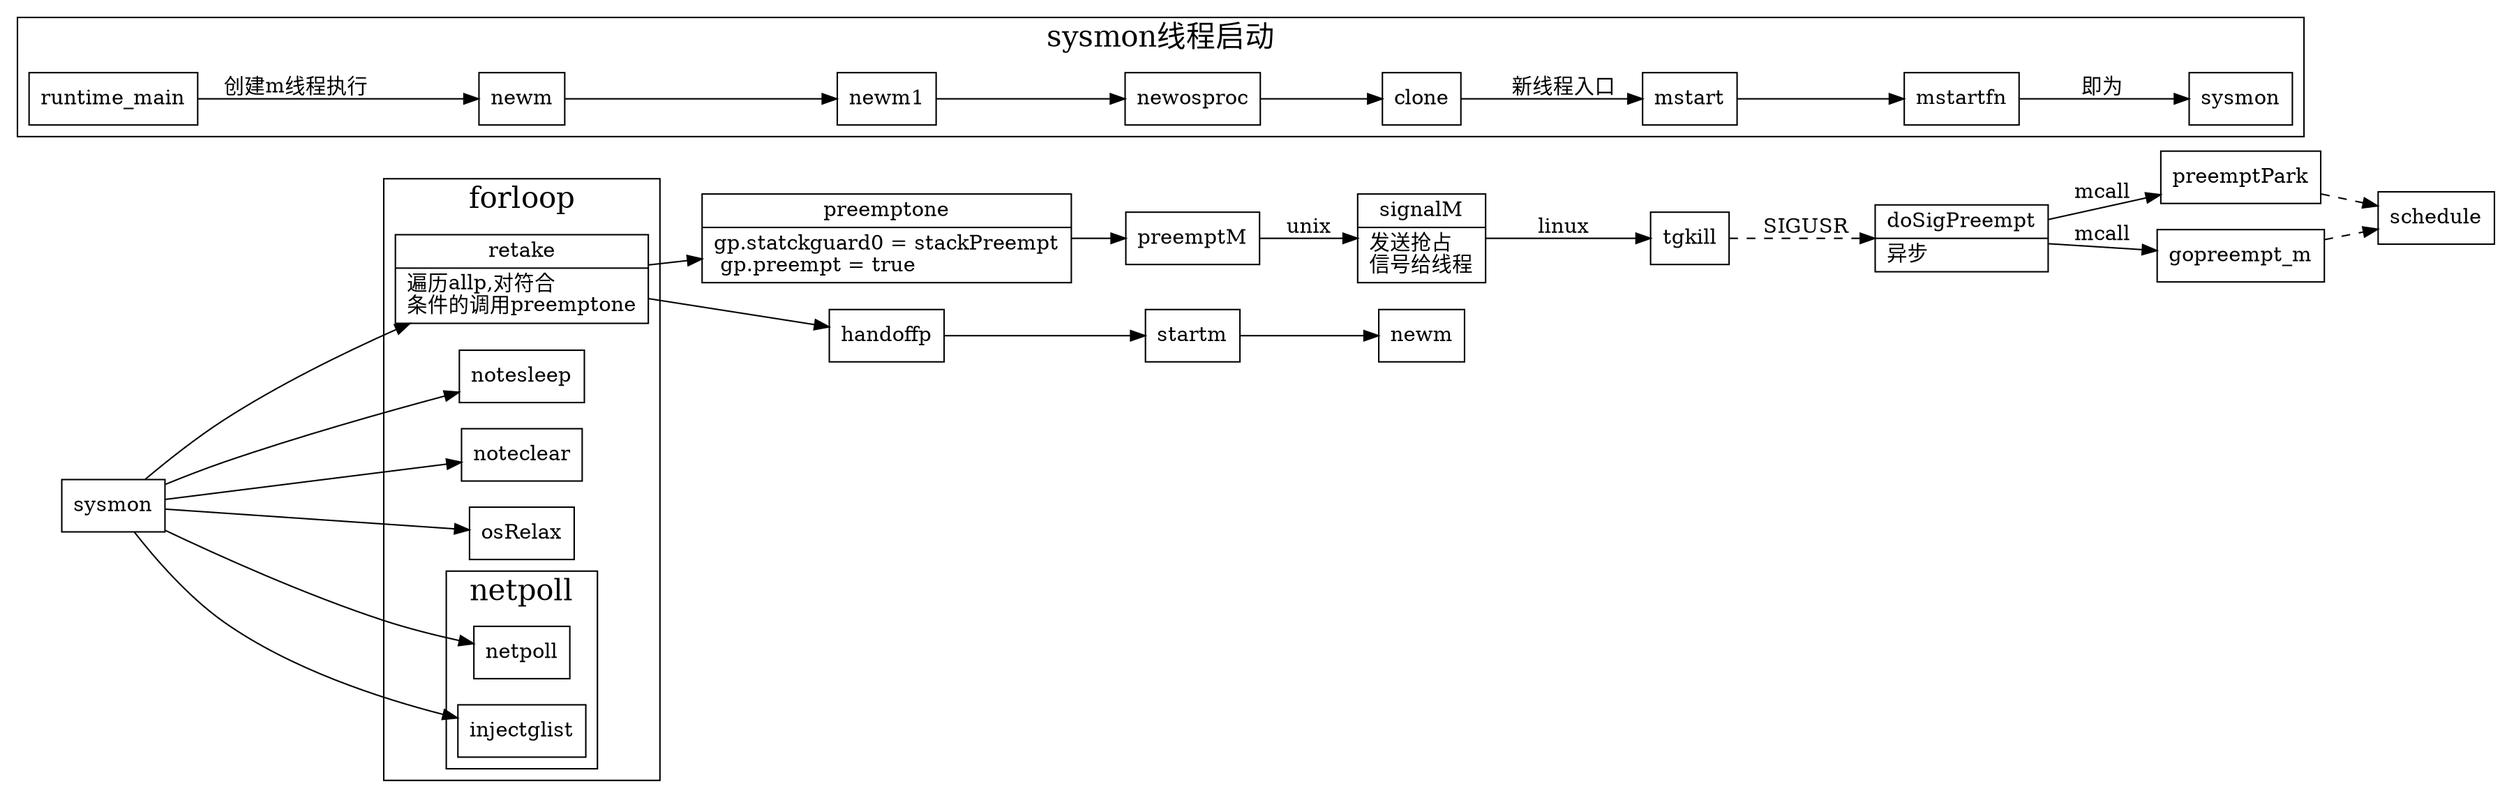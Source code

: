 digraph sysmon {
  node[shape=box];
  newrank=true;
  rankdir=LR;
  retake[shape="record";
    label="{{
      retake|
        遍历allp,对符合\l条件的调用preemptone\l
    }}";
  ];
  preemptone[shape="record";
    label="{{
      preemptone|
        gp.statckguard0 = stackPreempt\l
        gp.preempt = true\l
    }}";
  ];
  subgraph cluster_sysmon {
    graph[label="sysmon线程启动";fontsize=20;];
    runtime_main -> newm [label="创建m线程执行"];
    newm -> newm1 -> newosproc -> clone
    clone -> mstart[label="新线程入口"];
    mstart -> mstartfn;
    mstartfn -> sysmon[label="即为"];
  };
  fn_sysmon[label="sysmon"]
  subgraph cluster_forloop{
    graph[label="forloop";fontsize=20;];
    notesleep;
    noteclear;
    retake;
    osRelax;
    subgraph cluster_netpoll {
      graph[label="netpoll";fontsize=20;];
      netpoll;
      injectglist;
    }
  }
  fn_sysmon -> {
    notesleep;
    noteclear;
    retake;
    netpoll;
    injectglist;
    osRelax;
  }

  retake -> {
    handoffp;
    preemptone;
  }
  preemptone -> preemptM;
  preemptM -> signalM[label="unix"];
  signalM[shape="record";
    label="{{
      signalM|
        发送抢占\l信号给线程\l
    }}";
  ];
  doSigPreempt[shape="record";
    label="{{
      doSigPreempt|
        异步\l
    }}";
  ];
  signalM -> tgkill[label="linux"];
  tgkill -> doSigPreempt[label="SIGUSR", style=dashed]
  doSigPreempt -> {preemptPark, gopreempt_m}[label="mcall"];
  {preemptPark, gopreempt_m} -> schedule[style=dashed];
  newm2[label="newm"];
  handoffp -> startm -> newm2;
}
